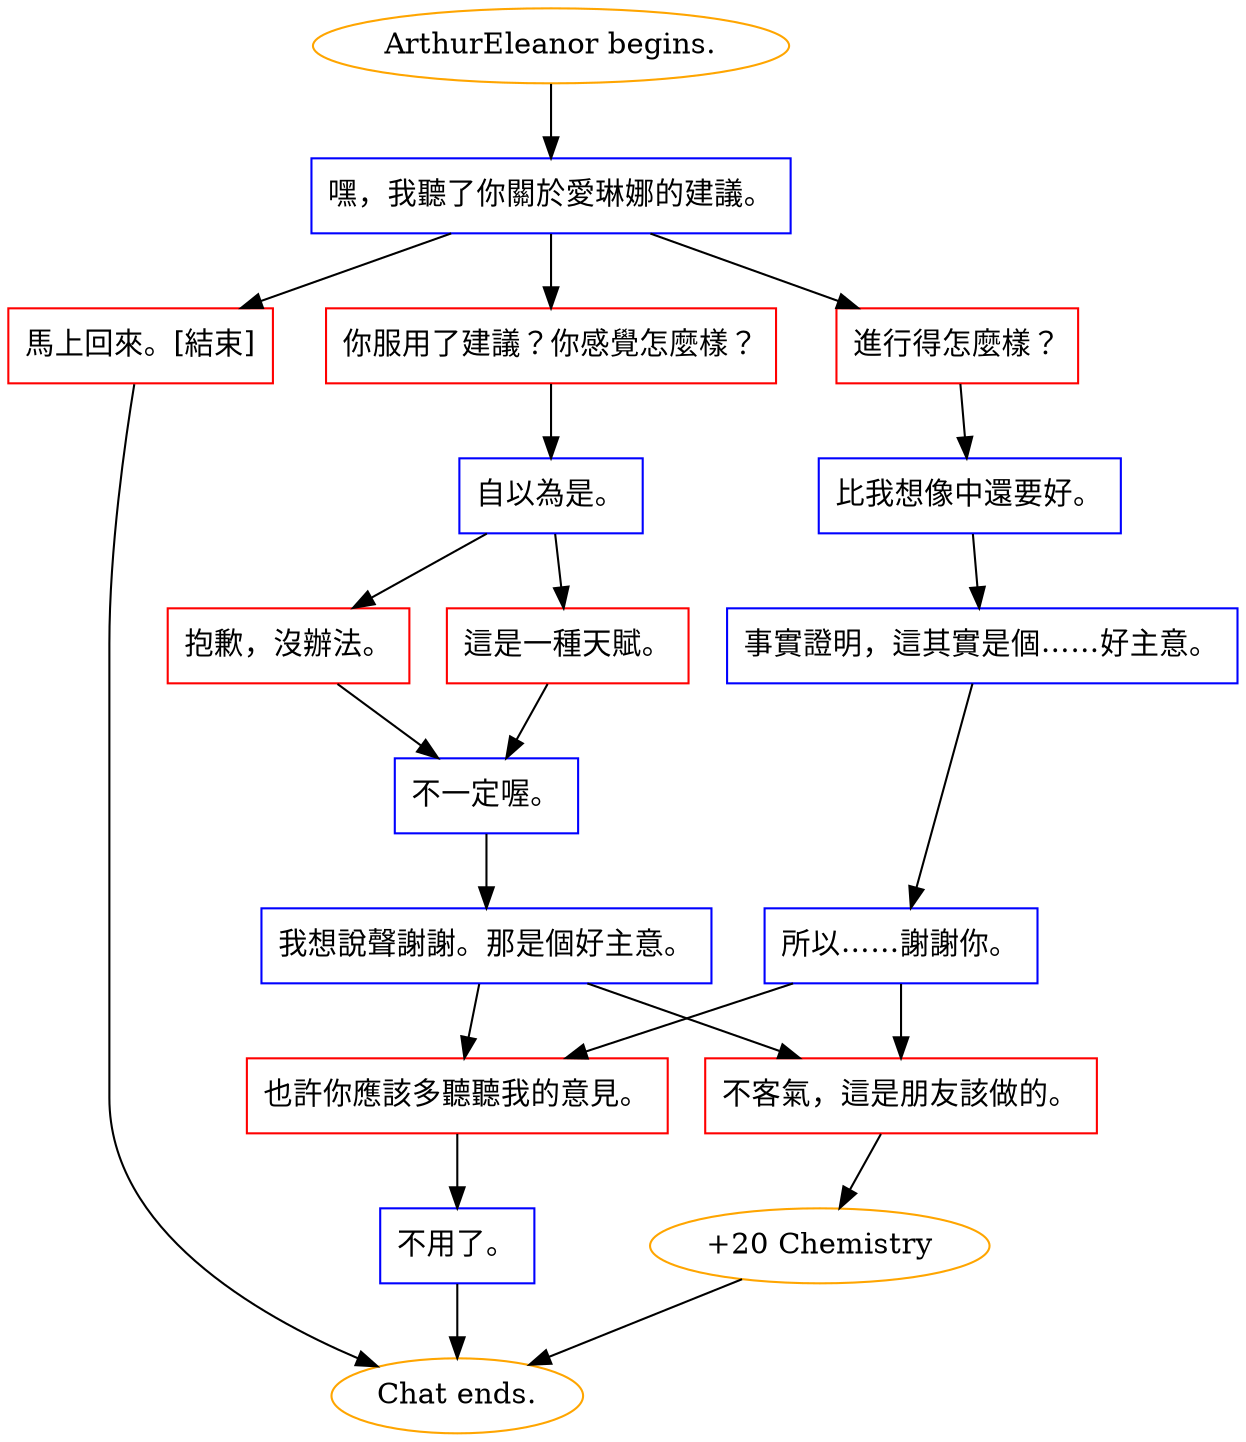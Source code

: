 digraph {
	"ArthurEleanor begins." [color=orange];
		"ArthurEleanor begins." -> j3179960780;
	j3179960780 [label="嘿，我聽了你關於愛琳娜的建議。",shape=box,color=blue];
		j3179960780 -> j51942622;
		j3179960780 -> j1825155004;
		j3179960780 -> j3682674855;
	j51942622 [label="進行得怎麼樣？",shape=box,color=red];
		j51942622 -> j1066187762;
	j1825155004 [label="你服用了建議？你感覺怎麼樣？",shape=box,color=red];
		j1825155004 -> j2291653475;
	j3682674855 [label="馬上回來。[結束]",shape=box,color=red];
		j3682674855 -> "Chat ends.";
	j1066187762 [label="比我想像中還要好。",shape=box,color=blue];
		j1066187762 -> j1154858839;
	j2291653475 [label="自以為是。",shape=box,color=blue];
		j2291653475 -> j2796149805;
		j2291653475 -> j185496842;
	"Chat ends." [color=orange];
	j1154858839 [label="事實證明，這其實是個……好主意。",shape=box,color=blue];
		j1154858839 -> j1257504528;
	j2796149805 [label="抱歉，沒辦法。",shape=box,color=red];
		j2796149805 -> j87687458;
	j185496842 [label="這是一種天賦。",shape=box,color=red];
		j185496842 -> j87687458;
	j1257504528 [label="所以……謝謝你。",shape=box,color=blue];
		j1257504528 -> j1186800726;
		j1257504528 -> j3682223247;
	j87687458 [label="不一定喔。",shape=box,color=blue];
		j87687458 -> j204324197;
	j1186800726 [label="不客氣，這是朋友該做的。",shape=box,color=red];
		j1186800726 -> j367054140;
	j3682223247 [label="也許你應該多聽聽我的意見。",shape=box,color=red];
		j3682223247 -> j2236840171;
	j204324197 [label="我想說聲謝謝。那是個好主意。",shape=box,color=blue];
		j204324197 -> j1186800726;
		j204324197 -> j3682223247;
	j367054140 [label="+20 Chemistry",color=orange];
		j367054140 -> "Chat ends.";
	j2236840171 [label="不用了。",shape=box,color=blue];
		j2236840171 -> "Chat ends.";
}